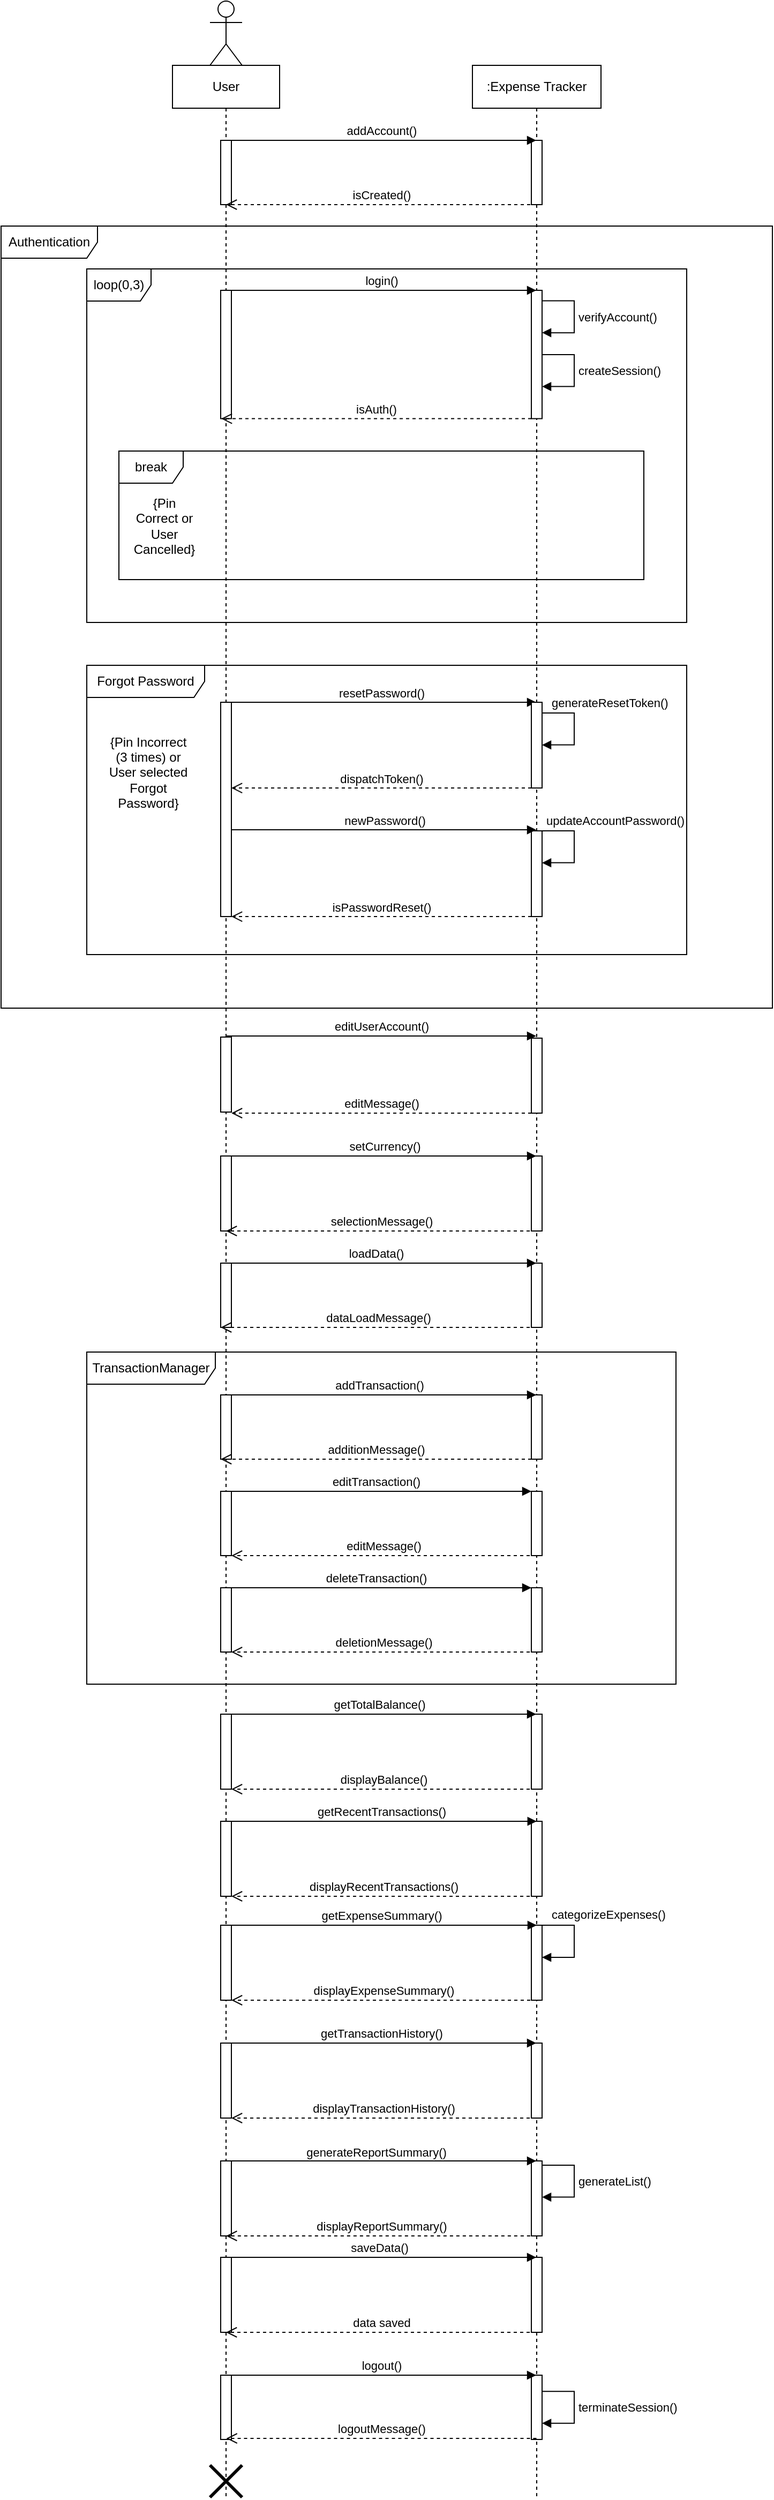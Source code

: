 <mxfile>
    <diagram name="Seite-1" id="k2BTu3eVsBzlXVSyfBaP">
        <mxGraphModel dx="1087" dy="825" grid="1" gridSize="10" guides="1" tooltips="1" connect="1" arrows="1" fold="1" page="1" pageScale="1" pageWidth="827" pageHeight="1169" math="0" shadow="0">
            <root>
                <mxCell id="0"/>
                <mxCell id="1" parent="0"/>
                <mxCell id="AW7PqRTQbmxWfaFKK7TU-1" value="User" style="shape=umlLifeline;perimeter=lifelinePerimeter;whiteSpace=wrap;html=1;container=1;dropTarget=0;collapsible=0;recursiveResize=0;outlineConnect=0;portConstraint=eastwest;newEdgeStyle={&quot;curved&quot;:0,&quot;rounded&quot;:0};" parent="1" vertex="1">
                    <mxGeometry x="200" y="60" width="100" height="2270" as="geometry"/>
                </mxCell>
                <mxCell id="Z9GvjBPRB14MttVgVo_2-4" value="" style="html=1;points=[[0,0,0,0,5],[0,1,0,0,-5],[1,0,0,0,5],[1,1,0,0,-5]];perimeter=orthogonalPerimeter;outlineConnect=0;targetShapes=umlLifeline;portConstraint=eastwest;newEdgeStyle={&quot;curved&quot;:0,&quot;rounded&quot;:0};" parent="AW7PqRTQbmxWfaFKK7TU-1" vertex="1">
                    <mxGeometry x="45" y="594.52" width="10" height="200" as="geometry"/>
                </mxCell>
                <mxCell id="VvTMbsL79d3zG4dQRCYe-105" value="" style="shape=umlDestroy;whiteSpace=wrap;html=1;strokeWidth=3;targetShapes=umlLifeline;" parent="AW7PqRTQbmxWfaFKK7TU-1" vertex="1">
                    <mxGeometry x="35" y="2240" width="30" height="30" as="geometry"/>
                </mxCell>
                <mxCell id="AW7PqRTQbmxWfaFKK7TU-2" value="" style="shape=umlActor;verticalLabelPosition=bottom;verticalAlign=top;html=1;" parent="1" vertex="1">
                    <mxGeometry x="235" width="30" height="60" as="geometry"/>
                </mxCell>
                <mxCell id="AW7PqRTQbmxWfaFKK7TU-3" value=":Expense Tracker" style="shape=umlLifeline;perimeter=lifelinePerimeter;whiteSpace=wrap;html=1;container=1;dropTarget=0;collapsible=0;recursiveResize=0;outlineConnect=0;portConstraint=eastwest;newEdgeStyle={&quot;curved&quot;:0,&quot;rounded&quot;:0};" parent="1" vertex="1">
                    <mxGeometry x="480" y="60" width="120" height="2270" as="geometry"/>
                </mxCell>
                <mxCell id="VvTMbsL79d3zG4dQRCYe-15" value="" style="html=1;points=[[0,0,0,0,5],[0,1,0,0,-5],[1,0,0,0,5],[1,1,0,0,-5]];perimeter=orthogonalPerimeter;outlineConnect=0;targetShapes=umlLifeline;portConstraint=eastwest;newEdgeStyle={&quot;curved&quot;:0,&quot;rounded&quot;:0};" parent="AW7PqRTQbmxWfaFKK7TU-3" vertex="1">
                    <mxGeometry x="-235" y="70" width="10" height="60" as="geometry"/>
                </mxCell>
                <mxCell id="VvTMbsL79d3zG4dQRCYe-17" value="" style="html=1;points=[[0,0,0,0,5],[0,1,0,0,-5],[1,0,0,0,5],[1,1,0,0,-5]];perimeter=orthogonalPerimeter;outlineConnect=0;targetShapes=umlLifeline;portConstraint=eastwest;newEdgeStyle={&quot;curved&quot;:0,&quot;rounded&quot;:0};" parent="AW7PqRTQbmxWfaFKK7TU-3" vertex="1">
                    <mxGeometry x="55" y="70" width="10" height="60" as="geometry"/>
                </mxCell>
                <mxCell id="VvTMbsL79d3zG4dQRCYe-16" value="addAccount()" style="html=1;verticalAlign=bottom;endArrow=block;curved=0;rounded=0;" parent="AW7PqRTQbmxWfaFKK7TU-3" edge="1">
                    <mxGeometry x="0.001" width="80" relative="1" as="geometry">
                        <mxPoint x="-230" y="70" as="sourcePoint"/>
                        <mxPoint x="59.5" y="70" as="targetPoint"/>
                        <mxPoint as="offset"/>
                    </mxGeometry>
                </mxCell>
                <mxCell id="VvTMbsL79d3zG4dQRCYe-18" value="isCreated()" style="html=1;verticalAlign=bottom;endArrow=open;dashed=1;endSize=8;curved=0;rounded=0;" parent="AW7PqRTQbmxWfaFKK7TU-3" edge="1">
                    <mxGeometry relative="1" as="geometry">
                        <mxPoint x="60" y="130" as="sourcePoint"/>
                        <mxPoint x="-230" y="130" as="targetPoint"/>
                        <mxPoint as="offset"/>
                    </mxGeometry>
                </mxCell>
                <mxCell id="pqyV7h-ireVRuVWi6wUp-1" value="" style="html=1;points=[[0,0,0,0,5],[0,1,0,0,-5],[1,0,0,0,5],[1,1,0,0,-5]];perimeter=orthogonalPerimeter;outlineConnect=0;targetShapes=umlLifeline;portConstraint=eastwest;newEdgeStyle={&quot;curved&quot;:0,&quot;rounded&quot;:0};" parent="AW7PqRTQbmxWfaFKK7TU-3" vertex="1">
                    <mxGeometry x="-235" y="907" width="10" height="70" as="geometry"/>
                </mxCell>
                <mxCell id="pqyV7h-ireVRuVWi6wUp-2" value="" style="html=1;points=[[0,0,0,0,5],[0,1,0,0,-5],[1,0,0,0,5],[1,1,0,0,-5]];perimeter=orthogonalPerimeter;outlineConnect=0;targetShapes=umlLifeline;portConstraint=eastwest;newEdgeStyle={&quot;curved&quot;:0,&quot;rounded&quot;:0};" parent="AW7PqRTQbmxWfaFKK7TU-3" vertex="1">
                    <mxGeometry x="55" y="908" width="10" height="70" as="geometry"/>
                </mxCell>
                <mxCell id="VvTMbsL79d3zG4dQRCYe-83" value="" style="html=1;points=[[0,0,0,0,5],[0,1,0,0,-5],[1,0,0,0,5],[1,1,0,0,-5]];perimeter=orthogonalPerimeter;outlineConnect=0;targetShapes=umlLifeline;portConstraint=eastwest;newEdgeStyle={&quot;curved&quot;:0,&quot;rounded&quot;:0};" parent="AW7PqRTQbmxWfaFKK7TU-3" vertex="1">
                    <mxGeometry x="-235" y="1018" width="10" height="70" as="geometry"/>
                </mxCell>
                <mxCell id="VvTMbsL79d3zG4dQRCYe-90" value="" style="html=1;points=[[0,0,0,0,5],[0,1,0,0,-5],[1,0,0,0,5],[1,1,0,0,-5]];perimeter=orthogonalPerimeter;outlineConnect=0;targetShapes=umlLifeline;portConstraint=eastwest;newEdgeStyle={&quot;curved&quot;:0,&quot;rounded&quot;:0};" parent="AW7PqRTQbmxWfaFKK7TU-3" vertex="1">
                    <mxGeometry x="-235" y="1118" width="10" height="60" as="geometry"/>
                </mxCell>
                <mxCell id="VvTMbsL79d3zG4dQRCYe-88" value="" style="html=1;points=[[0,0,0,0,5],[0,1,0,0,-5],[1,0,0,0,5],[1,1,0,0,-5]];perimeter=orthogonalPerimeter;outlineConnect=0;targetShapes=umlLifeline;portConstraint=eastwest;newEdgeStyle={&quot;curved&quot;:0,&quot;rounded&quot;:0};" parent="AW7PqRTQbmxWfaFKK7TU-3" vertex="1">
                    <mxGeometry x="55" y="1018" width="10" height="70" as="geometry"/>
                </mxCell>
                <mxCell id="VvTMbsL79d3zG4dQRCYe-91" value="" style="html=1;points=[[0,0,0,0,5],[0,1,0,0,-5],[1,0,0,0,5],[1,1,0,0,-5]];perimeter=orthogonalPerimeter;outlineConnect=0;targetShapes=umlLifeline;portConstraint=eastwest;newEdgeStyle={&quot;curved&quot;:0,&quot;rounded&quot;:0};" parent="AW7PqRTQbmxWfaFKK7TU-3" vertex="1">
                    <mxGeometry x="55" y="1118" width="10" height="60" as="geometry"/>
                </mxCell>
                <mxCell id="VvTMbsL79d3zG4dQRCYe-84" value="setCurrency()" style="html=1;verticalAlign=bottom;endArrow=block;curved=0;rounded=0;" parent="AW7PqRTQbmxWfaFKK7TU-3" edge="1">
                    <mxGeometry width="80" relative="1" as="geometry">
                        <mxPoint x="-225" y="1018" as="sourcePoint"/>
                        <mxPoint x="59.5" y="1018" as="targetPoint"/>
                    </mxGeometry>
                </mxCell>
                <mxCell id="VvTMbsL79d3zG4dQRCYe-89" value="selectionMessage()" style="html=1;verticalAlign=bottom;endArrow=open;dashed=1;endSize=8;curved=0;rounded=0;" parent="AW7PqRTQbmxWfaFKK7TU-3" edge="1">
                    <mxGeometry relative="1" as="geometry">
                        <mxPoint x="59.5" y="1088" as="sourcePoint"/>
                        <mxPoint x="-230" y="1088" as="targetPoint"/>
                    </mxGeometry>
                </mxCell>
                <mxCell id="VvTMbsL79d3zG4dQRCYe-92" value="loadData()" style="html=1;verticalAlign=bottom;endArrow=block;curved=0;rounded=0;" parent="AW7PqRTQbmxWfaFKK7TU-3" edge="1">
                    <mxGeometry x="-0.051" width="80" relative="1" as="geometry">
                        <mxPoint x="-225" y="1118" as="sourcePoint"/>
                        <mxPoint x="59.5" y="1118" as="targetPoint"/>
                        <mxPoint as="offset"/>
                    </mxGeometry>
                </mxCell>
                <mxCell id="VvTMbsL79d3zG4dQRCYe-93" value="dataLoadMessage()" style="html=1;verticalAlign=bottom;endArrow=open;dashed=1;endSize=8;curved=0;rounded=0;" parent="AW7PqRTQbmxWfaFKK7TU-3" edge="1">
                    <mxGeometry relative="1" as="geometry">
                        <mxPoint x="59.5" y="1178" as="sourcePoint"/>
                        <mxPoint x="-235" y="1178" as="targetPoint"/>
                    </mxGeometry>
                </mxCell>
                <mxCell id="pqyV7h-ireVRuVWi6wUp-3" value="editUserAccount()" style="html=1;verticalAlign=bottom;endArrow=block;curved=0;rounded=0;" parent="AW7PqRTQbmxWfaFKK7TU-3" edge="1">
                    <mxGeometry width="80" relative="1" as="geometry">
                        <mxPoint x="-229.5" y="906" as="sourcePoint"/>
                        <mxPoint x="59.5" y="906" as="targetPoint"/>
                    </mxGeometry>
                </mxCell>
                <mxCell id="pqyV7h-ireVRuVWi6wUp-108" value="editMessage()" style="html=1;verticalAlign=bottom;endArrow=open;dashed=1;endSize=8;curved=0;rounded=0;" parent="AW7PqRTQbmxWfaFKK7TU-3" edge="1">
                    <mxGeometry relative="1" as="geometry">
                        <mxPoint x="55" y="978" as="sourcePoint"/>
                        <mxPoint x="-225" y="978" as="targetPoint"/>
                        <mxPoint as="offset"/>
                    </mxGeometry>
                </mxCell>
                <mxCell id="VvTMbsL79d3zG4dQRCYe-70" value="" style="html=1;points=[[0,0,0,0,5],[0,1,0,0,-5],[1,0,0,0,5],[1,1,0,0,-5]];perimeter=orthogonalPerimeter;outlineConnect=0;targetShapes=umlLifeline;portConstraint=eastwest;newEdgeStyle={&quot;curved&quot;:0,&quot;rounded&quot;:0};" parent="AW7PqRTQbmxWfaFKK7TU-3" vertex="1">
                    <mxGeometry x="-235" y="1539" width="10" height="70" as="geometry"/>
                </mxCell>
                <mxCell id="VvTMbsL79d3zG4dQRCYe-77" value="" style="html=1;points=[[0,0,0,0,5],[0,1,0,0,-5],[1,0,0,0,5],[1,1,0,0,-5]];perimeter=orthogonalPerimeter;outlineConnect=0;targetShapes=umlLifeline;portConstraint=eastwest;newEdgeStyle={&quot;curved&quot;:0,&quot;rounded&quot;:0};" parent="AW7PqRTQbmxWfaFKK7TU-3" vertex="1">
                    <mxGeometry x="-235" y="1956" width="10" height="70" as="geometry"/>
                </mxCell>
                <mxCell id="VvTMbsL79d3zG4dQRCYe-66" value="" style="html=1;points=[[0,0,0,0,5],[0,1,0,0,-5],[1,0,0,0,5],[1,1,0,0,-5]];perimeter=orthogonalPerimeter;outlineConnect=0;targetShapes=umlLifeline;portConstraint=eastwest;newEdgeStyle={&quot;curved&quot;:0,&quot;rounded&quot;:0};" parent="AW7PqRTQbmxWfaFKK7TU-3" vertex="1">
                    <mxGeometry x="-235" y="1639" width="10" height="70" as="geometry"/>
                </mxCell>
                <mxCell id="VvTMbsL79d3zG4dQRCYe-57" value="" style="html=1;points=[[0,0,0,0,5],[0,1,0,0,-5],[1,0,0,0,5],[1,1,0,0,-5]];perimeter=orthogonalPerimeter;outlineConnect=0;targetShapes=umlLifeline;portConstraint=eastwest;newEdgeStyle={&quot;curved&quot;:0,&quot;rounded&quot;:0};" parent="AW7PqRTQbmxWfaFKK7TU-3" vertex="1">
                    <mxGeometry x="-235" y="1846" width="10" height="70" as="geometry"/>
                </mxCell>
                <mxCell id="VvTMbsL79d3zG4dQRCYe-58" value="" style="html=1;points=[[0,0,0,0,5],[0,1,0,0,-5],[1,0,0,0,5],[1,1,0,0,-5]];perimeter=orthogonalPerimeter;outlineConnect=0;targetShapes=umlLifeline;portConstraint=eastwest;newEdgeStyle={&quot;curved&quot;:0,&quot;rounded&quot;:0};" parent="AW7PqRTQbmxWfaFKK7TU-3" vertex="1">
                    <mxGeometry x="55" y="1846" width="10" height="70" as="geometry"/>
                </mxCell>
                <mxCell id="VvTMbsL79d3zG4dQRCYe-62" value="" style="html=1;points=[[0,0,0,0,5],[0,1,0,0,-5],[1,0,0,0,5],[1,1,0,0,-5]];perimeter=orthogonalPerimeter;outlineConnect=0;targetShapes=umlLifeline;portConstraint=eastwest;newEdgeStyle={&quot;curved&quot;:0,&quot;rounded&quot;:0};" parent="AW7PqRTQbmxWfaFKK7TU-3" vertex="1">
                    <mxGeometry x="-235" y="1736" width="10" height="70" as="geometry"/>
                </mxCell>
                <mxCell id="VvTMbsL79d3zG4dQRCYe-63" value="" style="html=1;points=[[0,0,0,0,5],[0,1,0,0,-5],[1,0,0,0,5],[1,1,0,0,-5]];perimeter=orthogonalPerimeter;outlineConnect=0;targetShapes=umlLifeline;portConstraint=eastwest;newEdgeStyle={&quot;curved&quot;:0,&quot;rounded&quot;:0};" parent="AW7PqRTQbmxWfaFKK7TU-3" vertex="1">
                    <mxGeometry x="55" y="1736" width="10" height="70" as="geometry"/>
                </mxCell>
                <mxCell id="VvTMbsL79d3zG4dQRCYe-64" value="getExpenseSummary()" style="html=1;verticalAlign=bottom;endArrow=block;curved=0;rounded=0;" parent="AW7PqRTQbmxWfaFKK7TU-3" edge="1">
                    <mxGeometry width="80" relative="1" as="geometry">
                        <mxPoint x="-230" y="1736" as="sourcePoint"/>
                        <mxPoint x="60" y="1736" as="targetPoint"/>
                    </mxGeometry>
                </mxCell>
                <mxCell id="VvTMbsL79d3zG4dQRCYe-65" value="displayExpenseSummary()" style="html=1;verticalAlign=bottom;endArrow=open;dashed=1;endSize=8;curved=0;rounded=0;" parent="AW7PqRTQbmxWfaFKK7TU-3" edge="1">
                    <mxGeometry x="0.004" relative="1" as="geometry">
                        <mxPoint x="60" y="1806" as="sourcePoint"/>
                        <mxPoint x="-225" y="1806" as="targetPoint"/>
                        <mxPoint as="offset"/>
                    </mxGeometry>
                </mxCell>
                <mxCell id="VvTMbsL79d3zG4dQRCYe-60" value="getTransactionHistory()" style="html=1;verticalAlign=bottom;endArrow=block;curved=0;rounded=0;" parent="AW7PqRTQbmxWfaFKK7TU-3" edge="1">
                    <mxGeometry x="0.002" width="80" relative="1" as="geometry">
                        <mxPoint x="-230" y="1846" as="sourcePoint"/>
                        <mxPoint x="59.5" y="1846" as="targetPoint"/>
                        <mxPoint as="offset"/>
                    </mxGeometry>
                </mxCell>
                <mxCell id="VvTMbsL79d3zG4dQRCYe-61" value="displayTransactionHistory()" style="html=1;verticalAlign=bottom;endArrow=open;dashed=1;endSize=8;curved=0;rounded=0;" parent="AW7PqRTQbmxWfaFKK7TU-3" edge="1">
                    <mxGeometry relative="1" as="geometry">
                        <mxPoint x="59.5" y="1916" as="sourcePoint"/>
                        <mxPoint x="-225" y="1916" as="targetPoint"/>
                    </mxGeometry>
                </mxCell>
                <mxCell id="VvTMbsL79d3zG4dQRCYe-67" value="" style="html=1;points=[[0,0,0,0,5],[0,1,0,0,-5],[1,0,0,0,5],[1,1,0,0,-5]];perimeter=orthogonalPerimeter;outlineConnect=0;targetShapes=umlLifeline;portConstraint=eastwest;newEdgeStyle={&quot;curved&quot;:0,&quot;rounded&quot;:0};" parent="AW7PqRTQbmxWfaFKK7TU-3" vertex="1">
                    <mxGeometry x="55" y="1639" width="10" height="70" as="geometry"/>
                </mxCell>
                <mxCell id="VvTMbsL79d3zG4dQRCYe-68" value="getRecentTransactions()" style="html=1;verticalAlign=bottom;endArrow=block;curved=0;rounded=0;" parent="AW7PqRTQbmxWfaFKK7TU-3" edge="1">
                    <mxGeometry width="80" relative="1" as="geometry">
                        <mxPoint x="-229.913" y="1639" as="sourcePoint"/>
                        <mxPoint x="59.92" y="1639" as="targetPoint"/>
                    </mxGeometry>
                </mxCell>
                <mxCell id="VvTMbsL79d3zG4dQRCYe-69" value="displayRecentTransactions()" style="html=1;verticalAlign=bottom;endArrow=open;dashed=1;endSize=8;curved=0;rounded=0;" parent="AW7PqRTQbmxWfaFKK7TU-3" edge="1">
                    <mxGeometry relative="1" as="geometry">
                        <mxPoint x="59.5" y="1709" as="sourcePoint"/>
                        <mxPoint x="-225" y="1709" as="targetPoint"/>
                    </mxGeometry>
                </mxCell>
                <mxCell id="VvTMbsL79d3zG4dQRCYe-72" value="" style="html=1;points=[[0,0,0,0,5],[0,1,0,0,-5],[1,0,0,0,5],[1,1,0,0,-5]];perimeter=orthogonalPerimeter;outlineConnect=0;targetShapes=umlLifeline;portConstraint=eastwest;newEdgeStyle={&quot;curved&quot;:0,&quot;rounded&quot;:0};" parent="AW7PqRTQbmxWfaFKK7TU-3" vertex="1">
                    <mxGeometry x="55" y="1539" width="10" height="70" as="geometry"/>
                </mxCell>
                <mxCell id="VvTMbsL79d3zG4dQRCYe-78" value="" style="html=1;points=[[0,0,0,0,5],[0,1,0,0,-5],[1,0,0,0,5],[1,1,0,0,-5]];perimeter=orthogonalPerimeter;outlineConnect=0;targetShapes=umlLifeline;portConstraint=eastwest;newEdgeStyle={&quot;curved&quot;:0,&quot;rounded&quot;:0};" parent="AW7PqRTQbmxWfaFKK7TU-3" vertex="1">
                    <mxGeometry x="55" y="1956" width="10" height="70" as="geometry"/>
                </mxCell>
                <mxCell id="VvTMbsL79d3zG4dQRCYe-71" value="getTotalBalance()" style="html=1;verticalAlign=bottom;endArrow=block;curved=0;rounded=0;" parent="AW7PqRTQbmxWfaFKK7TU-3" edge="1">
                    <mxGeometry width="80" relative="1" as="geometry">
                        <mxPoint x="-235" y="1539" as="sourcePoint"/>
                        <mxPoint x="59.5" y="1539" as="targetPoint"/>
                    </mxGeometry>
                </mxCell>
                <mxCell id="VvTMbsL79d3zG4dQRCYe-73" value="displayBalance()" style="html=1;verticalAlign=bottom;endArrow=open;dashed=1;endSize=8;curved=0;rounded=0;" parent="AW7PqRTQbmxWfaFKK7TU-3" edge="1">
                    <mxGeometry x="0.003" relative="1" as="geometry">
                        <mxPoint x="59.5" y="1609" as="sourcePoint"/>
                        <mxPoint x="-225" y="1609" as="targetPoint"/>
                        <mxPoint as="offset"/>
                    </mxGeometry>
                </mxCell>
                <mxCell id="VvTMbsL79d3zG4dQRCYe-79" value="generateReportSummary()" style="html=1;verticalAlign=bottom;endArrow=block;curved=0;rounded=0;" parent="AW7PqRTQbmxWfaFKK7TU-3" edge="1">
                    <mxGeometry x="-0.033" y="-1" width="80" relative="1" as="geometry">
                        <mxPoint x="-230" y="1956" as="sourcePoint"/>
                        <mxPoint x="59.5" y="1956" as="targetPoint"/>
                        <mxPoint as="offset"/>
                    </mxGeometry>
                </mxCell>
                <mxCell id="VvTMbsL79d3zG4dQRCYe-80" value="displayReportSummary()" style="html=1;verticalAlign=bottom;endArrow=open;dashed=1;endSize=8;curved=0;rounded=0;" parent="AW7PqRTQbmxWfaFKK7TU-3" edge="1">
                    <mxGeometry relative="1" as="geometry">
                        <mxPoint x="59.92" y="2026" as="sourcePoint"/>
                        <mxPoint x="-229.913" y="2026" as="targetPoint"/>
                    </mxGeometry>
                </mxCell>
                <mxCell id="-y5zc-KUEG4DrifRVWCu-15" value="categorizeExpenses()" style="html=1;align=left;spacingLeft=2;endArrow=block;rounded=0;edgeStyle=orthogonalEdgeStyle;curved=0;rounded=0;" parent="AW7PqRTQbmxWfaFKK7TU-3" edge="1">
                    <mxGeometry x="-0.889" y="10" relative="1" as="geometry">
                        <mxPoint x="65" y="1736" as="sourcePoint"/>
                        <Array as="points">
                            <mxPoint x="95" y="1736"/>
                            <mxPoint x="95" y="1766"/>
                        </Array>
                        <mxPoint x="65" y="1766" as="targetPoint"/>
                        <mxPoint as="offset"/>
                    </mxGeometry>
                </mxCell>
                <mxCell id="VvTMbsL79d3zG4dQRCYe-95" value="" style="html=1;points=[[0,0,0,0,5],[0,1,0,0,-5],[1,0,0,0,5],[1,1,0,0,-5]];perimeter=orthogonalPerimeter;outlineConnect=0;targetShapes=umlLifeline;portConstraint=eastwest;newEdgeStyle={&quot;curved&quot;:0,&quot;rounded&quot;:0};" parent="AW7PqRTQbmxWfaFKK7TU-3" vertex="1">
                    <mxGeometry x="-235" y="2046" width="10" height="70" as="geometry"/>
                </mxCell>
                <mxCell id="VvTMbsL79d3zG4dQRCYe-97" value="" style="html=1;points=[[0,0,0,0,5],[0,1,0,0,-5],[1,0,0,0,5],[1,1,0,0,-5]];perimeter=orthogonalPerimeter;outlineConnect=0;targetShapes=umlLifeline;portConstraint=eastwest;newEdgeStyle={&quot;curved&quot;:0,&quot;rounded&quot;:0};" parent="AW7PqRTQbmxWfaFKK7TU-3" vertex="1">
                    <mxGeometry x="55" y="2046" width="10" height="70" as="geometry"/>
                </mxCell>
                <mxCell id="VvTMbsL79d3zG4dQRCYe-96" value="saveData()" style="html=1;verticalAlign=bottom;endArrow=block;curved=0;rounded=0;" parent="AW7PqRTQbmxWfaFKK7TU-3" edge="1">
                    <mxGeometry width="80" relative="1" as="geometry">
                        <mxPoint x="-235" y="2046" as="sourcePoint"/>
                        <mxPoint x="59.5" y="2046" as="targetPoint"/>
                    </mxGeometry>
                </mxCell>
                <mxCell id="VvTMbsL79d3zG4dQRCYe-98" value="data saved" style="html=1;verticalAlign=bottom;endArrow=open;dashed=1;endSize=8;curved=0;rounded=0;" parent="AW7PqRTQbmxWfaFKK7TU-3" edge="1">
                    <mxGeometry relative="1" as="geometry">
                        <mxPoint x="59.5" y="2116" as="sourcePoint"/>
                        <mxPoint x="-230" y="2116" as="targetPoint"/>
                    </mxGeometry>
                </mxCell>
                <mxCell id="VvTMbsL79d3zG4dQRCYe-99" value="" style="html=1;points=[[0,0,0,0,5],[0,1,0,0,-5],[1,0,0,0,5],[1,1,0,0,-5]];perimeter=orthogonalPerimeter;outlineConnect=0;targetShapes=umlLifeline;portConstraint=eastwest;newEdgeStyle={&quot;curved&quot;:0,&quot;rounded&quot;:0};" parent="AW7PqRTQbmxWfaFKK7TU-3" vertex="1">
                    <mxGeometry x="-235" y="2156" width="10" height="60" as="geometry"/>
                </mxCell>
                <mxCell id="VvTMbsL79d3zG4dQRCYe-100" value="" style="html=1;points=[[0,0,0,0,5],[0,1,0,0,-5],[1,0,0,0,5],[1,1,0,0,-5]];perimeter=orthogonalPerimeter;outlineConnect=0;targetShapes=umlLifeline;portConstraint=eastwest;newEdgeStyle={&quot;curved&quot;:0,&quot;rounded&quot;:0};" parent="AW7PqRTQbmxWfaFKK7TU-3" vertex="1">
                    <mxGeometry x="55" y="2156" width="10" height="60" as="geometry"/>
                </mxCell>
                <mxCell id="VvTMbsL79d3zG4dQRCYe-101" value="logout()" style="html=1;verticalAlign=bottom;endArrow=block;curved=0;rounded=0;" parent="AW7PqRTQbmxWfaFKK7TU-3" edge="1">
                    <mxGeometry width="80" relative="1" as="geometry">
                        <mxPoint x="-230" y="2156" as="sourcePoint"/>
                        <mxPoint x="59.5" y="2156" as="targetPoint"/>
                    </mxGeometry>
                </mxCell>
                <mxCell id="VvTMbsL79d3zG4dQRCYe-102" value="logoutMessage()" style="html=1;verticalAlign=bottom;endArrow=open;dashed=1;endSize=8;curved=0;rounded=0;" parent="AW7PqRTQbmxWfaFKK7TU-3" edge="1">
                    <mxGeometry relative="1" as="geometry">
                        <mxPoint x="59.75" y="2215" as="sourcePoint"/>
                        <mxPoint x="-229.75" y="2215" as="targetPoint"/>
                    </mxGeometry>
                </mxCell>
                <mxCell id="VvTMbsL79d3zG4dQRCYe-103" value="terminateSession()" style="html=1;align=left;spacingLeft=2;endArrow=block;rounded=0;edgeStyle=orthogonalEdgeStyle;curved=0;rounded=0;" parent="AW7PqRTQbmxWfaFKK7TU-3" edge="1">
                    <mxGeometry x="0.002" relative="1" as="geometry">
                        <mxPoint x="65" y="2171.08" as="sourcePoint"/>
                        <Array as="points">
                            <mxPoint x="95" y="2170.84"/>
                            <mxPoint x="95" y="2200.84"/>
                        </Array>
                        <mxPoint x="65.0" y="2200.874" as="targetPoint"/>
                        <mxPoint as="offset"/>
                    </mxGeometry>
                </mxCell>
                <mxCell id="VvTMbsL79d3zG4dQRCYe-1" value="" style="html=1;points=[[0,0,0,0,5],[0,1,0,0,-5],[1,0,0,0,5],[1,1,0,0,-5]];perimeter=orthogonalPerimeter;outlineConnect=0;targetShapes=umlLifeline;portConstraint=eastwest;newEdgeStyle={&quot;curved&quot;:0,&quot;rounded&quot;:0};" parent="1" vertex="1">
                    <mxGeometry x="245" y="270" width="10" height="119.76" as="geometry"/>
                </mxCell>
                <mxCell id="VvTMbsL79d3zG4dQRCYe-5" value="" style="html=1;points=[[0,0,0,0,5],[0,1,0,0,-5],[1,0,0,0,5],[1,1,0,0,-5]];perimeter=orthogonalPerimeter;outlineConnect=0;targetShapes=umlLifeline;portConstraint=eastwest;newEdgeStyle={&quot;curved&quot;:0,&quot;rounded&quot;:0};" parent="1" vertex="1">
                    <mxGeometry x="535" y="270" width="10" height="119.76" as="geometry"/>
                </mxCell>
                <mxCell id="VvTMbsL79d3zG4dQRCYe-2" value="login()" style="html=1;verticalAlign=bottom;endArrow=block;curved=0;rounded=0;" parent="1" edge="1">
                    <mxGeometry width="80" relative="1" as="geometry">
                        <mxPoint x="250" y="270" as="sourcePoint"/>
                        <mxPoint x="539.5" y="270" as="targetPoint"/>
                    </mxGeometry>
                </mxCell>
                <mxCell id="VvTMbsL79d3zG4dQRCYe-3" value="isAuth()" style="html=1;verticalAlign=bottom;endArrow=open;dashed=1;endSize=8;curved=0;rounded=0;" parent="1" edge="1">
                    <mxGeometry x="0.002" relative="1" as="geometry">
                        <mxPoint x="535" y="389.76" as="sourcePoint"/>
                        <mxPoint x="245.5" y="389.76" as="targetPoint"/>
                        <mxPoint as="offset"/>
                    </mxGeometry>
                </mxCell>
                <mxCell id="VvTMbsL79d3zG4dQRCYe-28" value="createSession()" style="html=1;align=left;spacingLeft=2;endArrow=block;rounded=0;edgeStyle=orthogonalEdgeStyle;curved=0;rounded=0;" parent="1" edge="1">
                    <mxGeometry x="-0.002" relative="1" as="geometry">
                        <mxPoint x="545" y="329.97" as="sourcePoint"/>
                        <Array as="points">
                            <mxPoint x="575" y="329.73"/>
                            <mxPoint x="575" y="359.73"/>
                        </Array>
                        <mxPoint x="545.0" y="359.764" as="targetPoint"/>
                        <mxPoint as="offset"/>
                    </mxGeometry>
                </mxCell>
                <mxCell id="VvTMbsL79d3zG4dQRCYe-31" value="verifyAccount()" style="html=1;align=left;spacingLeft=2;endArrow=block;rounded=0;edgeStyle=orthogonalEdgeStyle;curved=0;rounded=0;" parent="1" edge="1">
                    <mxGeometry relative="1" as="geometry">
                        <mxPoint x="545" y="279.76" as="sourcePoint"/>
                        <Array as="points">
                            <mxPoint x="575" y="279.52"/>
                            <mxPoint x="575" y="309.52"/>
                        </Array>
                        <mxPoint x="545.0" y="309.554" as="targetPoint"/>
                    </mxGeometry>
                </mxCell>
                <mxCell id="VvTMbsL79d3zG4dQRCYe-33" value="loop(0,3)" style="shape=umlFrame;whiteSpace=wrap;html=1;pointerEvents=0;" parent="1" vertex="1">
                    <mxGeometry x="120" y="250" width="560" height="330" as="geometry"/>
                </mxCell>
                <mxCell id="VvTMbsL79d3zG4dQRCYe-34" value="break" style="shape=umlFrame;whiteSpace=wrap;html=1;pointerEvents=0;" parent="1" vertex="1">
                    <mxGeometry x="150" y="420" width="490" height="120" as="geometry"/>
                </mxCell>
                <mxCell id="VvTMbsL79d3zG4dQRCYe-36" value="{Pin Correct or User Cancelled}" style="text;html=1;align=center;verticalAlign=middle;whiteSpace=wrap;rounded=0;" parent="1" vertex="1">
                    <mxGeometry x="160" y="440" width="65" height="100" as="geometry"/>
                </mxCell>
                <mxCell id="VvTMbsL79d3zG4dQRCYe-19" value="" style="html=1;points=[[0,0,0,0,5],[0,1,0,0,-5],[1,0,0,0,5],[1,1,0,0,-5]];perimeter=orthogonalPerimeter;outlineConnect=0;targetShapes=umlLifeline;portConstraint=eastwest;newEdgeStyle={&quot;curved&quot;:0,&quot;rounded&quot;:0};" parent="1" vertex="1">
                    <mxGeometry x="245" y="1301" width="10" height="60" as="geometry"/>
                </mxCell>
                <mxCell id="VvTMbsL79d3zG4dQRCYe-21" value="" style="html=1;points=[[0,0,0,0,5],[0,1,0,0,-5],[1,0,0,0,5],[1,1,0,0,-5]];perimeter=orthogonalPerimeter;outlineConnect=0;targetShapes=umlLifeline;portConstraint=eastwest;newEdgeStyle={&quot;curved&quot;:0,&quot;rounded&quot;:0};" parent="1" vertex="1">
                    <mxGeometry x="535" y="1301" width="10" height="60" as="geometry"/>
                </mxCell>
                <mxCell id="VvTMbsL79d3zG4dQRCYe-20" value="addTransaction()" style="html=1;verticalAlign=bottom;endArrow=block;curved=0;rounded=0;" parent="1" edge="1">
                    <mxGeometry width="80" relative="1" as="geometry">
                        <mxPoint x="245" y="1301" as="sourcePoint"/>
                        <mxPoint x="539.5" y="1301" as="targetPoint"/>
                    </mxGeometry>
                </mxCell>
                <mxCell id="VvTMbsL79d3zG4dQRCYe-22" value="additionMessage()" style="html=1;verticalAlign=bottom;endArrow=open;dashed=1;endSize=8;curved=0;rounded=0;" parent="1" source="VvTMbsL79d3zG4dQRCYe-21" edge="1">
                    <mxGeometry relative="1" as="geometry">
                        <mxPoint x="325" y="1361" as="sourcePoint"/>
                        <mxPoint x="245" y="1361" as="targetPoint"/>
                    </mxGeometry>
                </mxCell>
                <mxCell id="VvTMbsL79d3zG4dQRCYe-23" value="" style="html=1;points=[[0,0,0,0,5],[0,1,0,0,-5],[1,0,0,0,5],[1,1,0,0,-5]];perimeter=orthogonalPerimeter;outlineConnect=0;targetShapes=umlLifeline;portConstraint=eastwest;newEdgeStyle={&quot;curved&quot;:0,&quot;rounded&quot;:0};" parent="1" vertex="1">
                    <mxGeometry x="245" y="1391" width="10" height="60" as="geometry"/>
                </mxCell>
                <mxCell id="VvTMbsL79d3zG4dQRCYe-24" value="" style="html=1;points=[[0,0,0,0,5],[0,1,0,0,-5],[1,0,0,0,5],[1,1,0,0,-5]];perimeter=orthogonalPerimeter;outlineConnect=0;targetShapes=umlLifeline;portConstraint=eastwest;newEdgeStyle={&quot;curved&quot;:0,&quot;rounded&quot;:0};" parent="1" vertex="1">
                    <mxGeometry x="535" y="1391" width="10" height="60" as="geometry"/>
                </mxCell>
                <mxCell id="VvTMbsL79d3zG4dQRCYe-25" value="editTransaction()" style="html=1;verticalAlign=bottom;endArrow=block;curved=0;rounded=0;" parent="1" target="VvTMbsL79d3zG4dQRCYe-24" edge="1">
                    <mxGeometry x="-0.002" width="80" relative="1" as="geometry">
                        <mxPoint x="245" y="1391" as="sourcePoint"/>
                        <mxPoint x="325" y="1391" as="targetPoint"/>
                        <mxPoint as="offset"/>
                    </mxGeometry>
                </mxCell>
                <mxCell id="VvTMbsL79d3zG4dQRCYe-26" value="editMessage()" style="html=1;verticalAlign=bottom;endArrow=open;dashed=1;endSize=8;curved=0;rounded=0;" parent="1" edge="1">
                    <mxGeometry x="0.0" relative="1" as="geometry">
                        <mxPoint x="539.5" y="1451" as="sourcePoint"/>
                        <mxPoint x="255" y="1451" as="targetPoint"/>
                        <mxPoint as="offset"/>
                    </mxGeometry>
                </mxCell>
                <mxCell id="VvTMbsL79d3zG4dQRCYe-37" value="" style="html=1;points=[[0,0,0,0,5],[0,1,0,0,-5],[1,0,0,0,5],[1,1,0,0,-5]];perimeter=orthogonalPerimeter;outlineConnect=0;targetShapes=umlLifeline;portConstraint=eastwest;newEdgeStyle={&quot;curved&quot;:0,&quot;rounded&quot;:0};" parent="1" vertex="1">
                    <mxGeometry x="245" y="1481" width="10" height="60" as="geometry"/>
                </mxCell>
                <mxCell id="VvTMbsL79d3zG4dQRCYe-38" value="" style="html=1;points=[[0,0,0,0,5],[0,1,0,0,-5],[1,0,0,0,5],[1,1,0,0,-5]];perimeter=orthogonalPerimeter;outlineConnect=0;targetShapes=umlLifeline;portConstraint=eastwest;newEdgeStyle={&quot;curved&quot;:0,&quot;rounded&quot;:0};" parent="1" vertex="1">
                    <mxGeometry x="535" y="1481" width="10" height="60" as="geometry"/>
                </mxCell>
                <mxCell id="VvTMbsL79d3zG4dQRCYe-39" value="deleteTransaction()" style="html=1;verticalAlign=bottom;endArrow=block;curved=0;rounded=0;" parent="1" target="VvTMbsL79d3zG4dQRCYe-38" edge="1">
                    <mxGeometry width="80" relative="1" as="geometry">
                        <mxPoint x="245" y="1481" as="sourcePoint"/>
                        <mxPoint x="325" y="1481" as="targetPoint"/>
                    </mxGeometry>
                </mxCell>
                <mxCell id="VvTMbsL79d3zG4dQRCYe-40" value="deletionMessage()" style="html=1;verticalAlign=bottom;endArrow=open;dashed=1;endSize=8;curved=0;rounded=0;" parent="1" edge="1">
                    <mxGeometry x="0.0" relative="1" as="geometry">
                        <mxPoint x="539.5" y="1541" as="sourcePoint"/>
                        <mxPoint x="255" y="1541" as="targetPoint"/>
                        <mxPoint as="offset"/>
                    </mxGeometry>
                </mxCell>
                <mxCell id="VvTMbsL79d3zG4dQRCYe-41" value="TransactionManager" style="shape=umlFrame;whiteSpace=wrap;html=1;pointerEvents=0;width=120;height=30;" parent="1" vertex="1">
                    <mxGeometry x="120" y="1261" width="550" height="310" as="geometry"/>
                </mxCell>
                <mxCell id="Z9GvjBPRB14MttVgVo_2-1" value="Authentication" style="shape=umlFrame;whiteSpace=wrap;html=1;pointerEvents=0;width=90;height=30;" parent="1" vertex="1">
                    <mxGeometry x="40" y="210" width="720" height="730" as="geometry"/>
                </mxCell>
                <mxCell id="Z9GvjBPRB14MttVgVo_2-5" value="resetPassword()" style="html=1;verticalAlign=bottom;endArrow=block;curved=0;rounded=0;" parent="1" edge="1">
                    <mxGeometry width="80" relative="1" as="geometry">
                        <mxPoint x="250" y="654.52" as="sourcePoint"/>
                        <mxPoint x="539.5" y="654.52" as="targetPoint"/>
                    </mxGeometry>
                </mxCell>
                <mxCell id="Z9GvjBPRB14MttVgVo_2-6" value="" style="html=1;points=[[0,0,0,0,5],[0,1,0,0,-5],[1,0,0,0,5],[1,1,0,0,-5]];perimeter=orthogonalPerimeter;outlineConnect=0;targetShapes=umlLifeline;portConstraint=eastwest;newEdgeStyle={&quot;curved&quot;:0,&quot;rounded&quot;:0};" parent="1" vertex="1">
                    <mxGeometry x="535" y="654.52" width="10" height="80" as="geometry"/>
                </mxCell>
                <mxCell id="0ATT_3tcU17wgpepp2DH-1" value="dispatchToken()" style="html=1;verticalAlign=bottom;endArrow=open;dashed=1;endSize=8;curved=0;rounded=0;" parent="1" edge="1">
                    <mxGeometry relative="1" as="geometry">
                        <mxPoint x="535" y="734.52" as="sourcePoint"/>
                        <mxPoint x="255" y="734.52" as="targetPoint"/>
                    </mxGeometry>
                </mxCell>
                <mxCell id="0ATT_3tcU17wgpepp2DH-2" value="generateResetToken()" style="html=1;align=left;spacingLeft=2;endArrow=block;rounded=0;edgeStyle=orthogonalEdgeStyle;curved=0;rounded=0;" parent="1" edge="1">
                    <mxGeometry x="-0.889" y="10" relative="1" as="geometry">
                        <mxPoint x="545" y="664.52" as="sourcePoint"/>
                        <Array as="points">
                            <mxPoint x="575" y="664.28"/>
                            <mxPoint x="575" y="694.28"/>
                        </Array>
                        <mxPoint x="545.0" y="694.314" as="targetPoint"/>
                        <mxPoint as="offset"/>
                    </mxGeometry>
                </mxCell>
                <mxCell id="-y5zc-KUEG4DrifRVWCu-1" value="Forgot Password" style="shape=umlFrame;whiteSpace=wrap;html=1;pointerEvents=0;width=110;height=30;" parent="1" vertex="1">
                    <mxGeometry x="120" y="620" width="560" height="270" as="geometry"/>
                </mxCell>
                <mxCell id="-y5zc-KUEG4DrifRVWCu-2" value="{Pin Incorrect (3 times) or User selected Forgot Password}" style="text;html=1;align=center;verticalAlign=middle;whiteSpace=wrap;rounded=0;" parent="1" vertex="1">
                    <mxGeometry x="135" y="670" width="85" height="100" as="geometry"/>
                </mxCell>
                <mxCell id="-y5zc-KUEG4DrifRVWCu-6" value="" style="html=1;points=[[0,0,0,0,5],[0,1,0,0,-5],[1,0,0,0,5],[1,1,0,0,-5]];perimeter=orthogonalPerimeter;outlineConnect=0;targetShapes=umlLifeline;portConstraint=eastwest;newEdgeStyle={&quot;curved&quot;:0,&quot;rounded&quot;:0};" parent="1" vertex="1">
                    <mxGeometry x="535" y="774.52" width="10" height="80" as="geometry"/>
                </mxCell>
                <mxCell id="-y5zc-KUEG4DrifRVWCu-7" value="newPassword()" style="html=1;verticalAlign=bottom;endArrow=block;curved=0;rounded=0;" parent="1" edge="1">
                    <mxGeometry width="80" relative="1" as="geometry">
                        <mxPoint x="255.5" y="773.52" as="sourcePoint"/>
                        <mxPoint x="539.5" y="773.52" as="targetPoint"/>
                    </mxGeometry>
                </mxCell>
                <mxCell id="-y5zc-KUEG4DrifRVWCu-8" value="updateAccountPassword()" style="html=1;align=left;spacingLeft=2;endArrow=block;rounded=0;edgeStyle=orthogonalEdgeStyle;curved=0;rounded=0;" parent="1" edge="1">
                    <mxGeometry x="-1" y="10" relative="1" as="geometry">
                        <mxPoint x="545" y="774.52" as="sourcePoint"/>
                        <Array as="points">
                            <mxPoint x="575" y="774.28"/>
                            <mxPoint x="575" y="804.28"/>
                        </Array>
                        <mxPoint x="545.0" y="804.314" as="targetPoint"/>
                        <mxPoint as="offset"/>
                    </mxGeometry>
                </mxCell>
                <mxCell id="-y5zc-KUEG4DrifRVWCu-9" value="isPasswordReset()" style="html=1;verticalAlign=bottom;endArrow=open;dashed=1;endSize=8;curved=0;rounded=0;" parent="1" edge="1">
                    <mxGeometry relative="1" as="geometry">
                        <mxPoint x="535" y="854.52" as="sourcePoint"/>
                        <mxPoint x="255" y="854.52" as="targetPoint"/>
                        <mxPoint as="offset"/>
                    </mxGeometry>
                </mxCell>
                <mxCell id="xSuFEe2riZMRjIXbdl-V-1" value="generateList()" style="html=1;align=left;spacingLeft=2;endArrow=block;rounded=0;edgeStyle=orthogonalEdgeStyle;curved=0;rounded=0;" parent="1" edge="1">
                    <mxGeometry relative="1" as="geometry">
                        <mxPoint x="545" y="2020" as="sourcePoint"/>
                        <Array as="points">
                            <mxPoint x="575" y="2019.76"/>
                            <mxPoint x="575" y="2049.76"/>
                        </Array>
                        <mxPoint x="545.0" y="2049.794" as="targetPoint"/>
                    </mxGeometry>
                </mxCell>
            </root>
        </mxGraphModel>
    </diagram>
</mxfile>